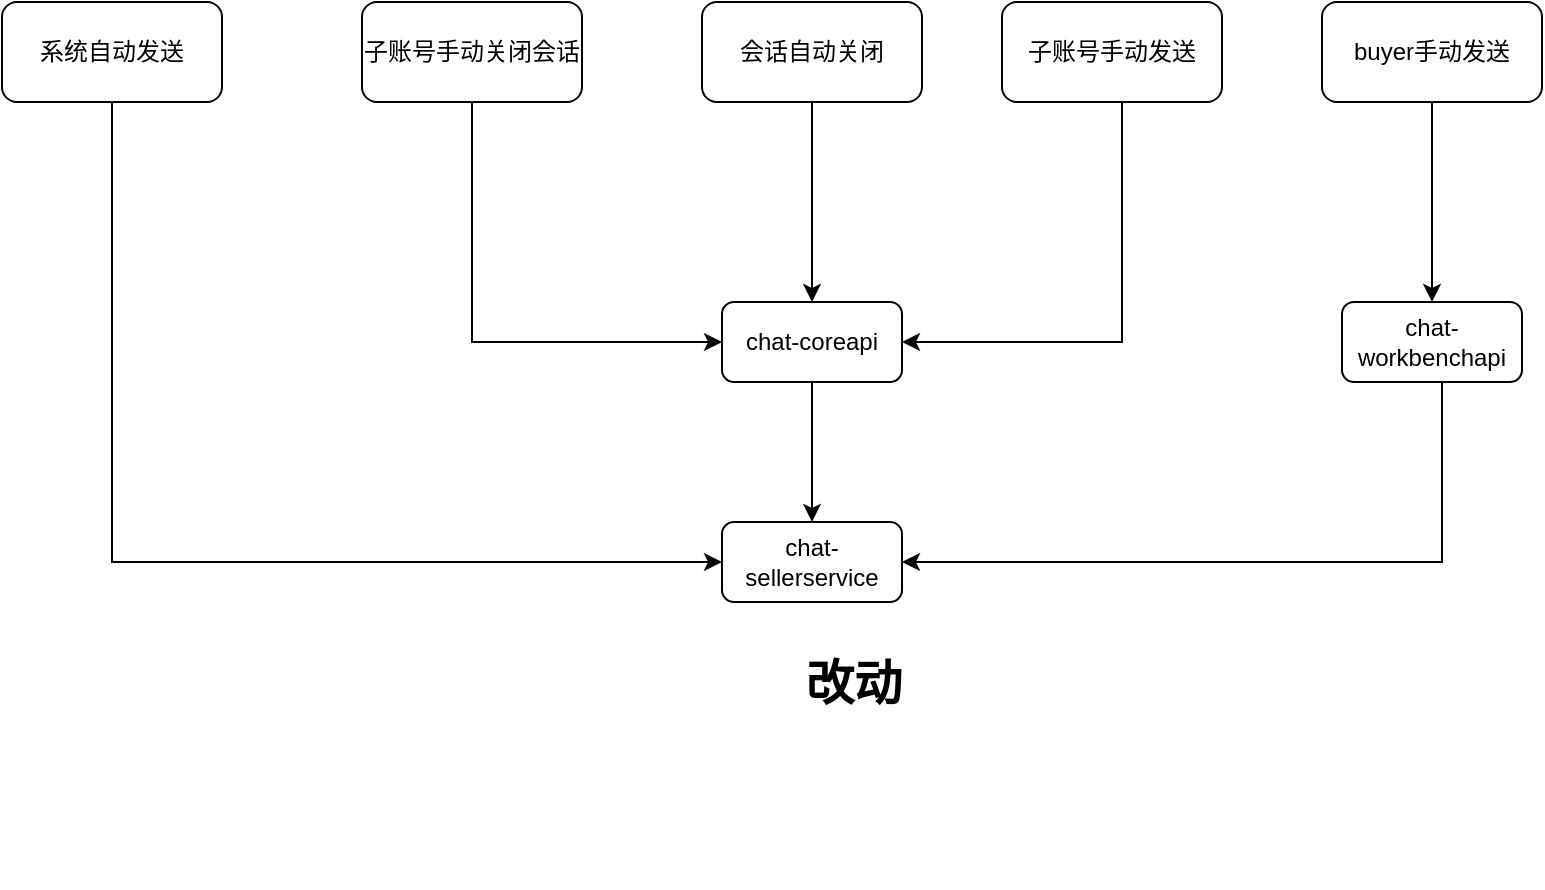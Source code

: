 <mxfile version="24.7.7">
  <diagram name="第 1 页" id="3dhMz6v0hWCxz4zPHJ2Z">
    <mxGraphModel dx="1306" dy="826" grid="1" gridSize="10" guides="1" tooltips="1" connect="1" arrows="1" fold="1" page="1" pageScale="1" pageWidth="827" pageHeight="1169" math="0" shadow="0">
      <root>
        <mxCell id="0" />
        <mxCell id="1" parent="0" />
        <mxCell id="3WwESAYEbUexxhGEgflD-10" style="edgeStyle=orthogonalEdgeStyle;rounded=0;orthogonalLoop=1;jettySize=auto;html=1;entryX=0;entryY=0.5;entryDx=0;entryDy=0;" edge="1" parent="1" source="3WwESAYEbUexxhGEgflD-1" target="3WwESAYEbUexxhGEgflD-6">
          <mxGeometry relative="1" as="geometry">
            <Array as="points">
              <mxPoint x="345" y="330" />
            </Array>
          </mxGeometry>
        </mxCell>
        <mxCell id="3WwESAYEbUexxhGEgflD-1" value="子账号手动关闭会话" style="rounded=1;whiteSpace=wrap;html=1;" vertex="1" parent="1">
          <mxGeometry x="290" y="160" width="110" height="50" as="geometry" />
        </mxCell>
        <mxCell id="3WwESAYEbUexxhGEgflD-11" style="edgeStyle=orthogonalEdgeStyle;rounded=0;orthogonalLoop=1;jettySize=auto;html=1;" edge="1" parent="1" source="3WwESAYEbUexxhGEgflD-2" target="3WwESAYEbUexxhGEgflD-6">
          <mxGeometry relative="1" as="geometry" />
        </mxCell>
        <mxCell id="3WwESAYEbUexxhGEgflD-2" value="会话自动关闭" style="rounded=1;whiteSpace=wrap;html=1;" vertex="1" parent="1">
          <mxGeometry x="460" y="160" width="110" height="50" as="geometry" />
        </mxCell>
        <mxCell id="3WwESAYEbUexxhGEgflD-12" style="edgeStyle=orthogonalEdgeStyle;rounded=0;orthogonalLoop=1;jettySize=auto;html=1;entryX=0;entryY=0.5;entryDx=0;entryDy=0;" edge="1" parent="1" source="3WwESAYEbUexxhGEgflD-3" target="3WwESAYEbUexxhGEgflD-7">
          <mxGeometry relative="1" as="geometry">
            <Array as="points">
              <mxPoint x="165" y="440" />
            </Array>
          </mxGeometry>
        </mxCell>
        <mxCell id="3WwESAYEbUexxhGEgflD-3" value="系统自动发送" style="rounded=1;whiteSpace=wrap;html=1;" vertex="1" parent="1">
          <mxGeometry x="110" y="160" width="110" height="50" as="geometry" />
        </mxCell>
        <mxCell id="3WwESAYEbUexxhGEgflD-14" style="edgeStyle=orthogonalEdgeStyle;rounded=0;orthogonalLoop=1;jettySize=auto;html=1;entryX=1;entryY=0.5;entryDx=0;entryDy=0;" edge="1" parent="1" source="3WwESAYEbUexxhGEgflD-4" target="3WwESAYEbUexxhGEgflD-6">
          <mxGeometry relative="1" as="geometry">
            <Array as="points">
              <mxPoint x="670" y="330" />
            </Array>
          </mxGeometry>
        </mxCell>
        <mxCell id="3WwESAYEbUexxhGEgflD-4" value="子账号手动发送" style="rounded=1;whiteSpace=wrap;html=1;" vertex="1" parent="1">
          <mxGeometry x="610" y="160" width="110" height="50" as="geometry" />
        </mxCell>
        <mxCell id="3WwESAYEbUexxhGEgflD-16" style="edgeStyle=orthogonalEdgeStyle;rounded=0;orthogonalLoop=1;jettySize=auto;html=1;entryX=0.5;entryY=0;entryDx=0;entryDy=0;" edge="1" parent="1" source="3WwESAYEbUexxhGEgflD-5" target="3WwESAYEbUexxhGEgflD-15">
          <mxGeometry relative="1" as="geometry" />
        </mxCell>
        <mxCell id="3WwESAYEbUexxhGEgflD-5" value="buyer手动发送" style="rounded=1;whiteSpace=wrap;html=1;" vertex="1" parent="1">
          <mxGeometry x="770" y="160" width="110" height="50" as="geometry" />
        </mxCell>
        <mxCell id="3WwESAYEbUexxhGEgflD-13" style="edgeStyle=orthogonalEdgeStyle;rounded=0;orthogonalLoop=1;jettySize=auto;html=1;entryX=0.5;entryY=0;entryDx=0;entryDy=0;" edge="1" parent="1" source="3WwESAYEbUexxhGEgflD-6" target="3WwESAYEbUexxhGEgflD-7">
          <mxGeometry relative="1" as="geometry" />
        </mxCell>
        <mxCell id="3WwESAYEbUexxhGEgflD-6" value="chat-coreapi" style="rounded=1;whiteSpace=wrap;html=1;" vertex="1" parent="1">
          <mxGeometry x="470" y="310" width="90" height="40" as="geometry" />
        </mxCell>
        <mxCell id="3WwESAYEbUexxhGEgflD-7" value="chat-&lt;span style=&quot;color: rgba(0, 0, 0, 0); font-family: monospace; font-size: 0px; text-align: start; text-wrap: nowrap;&quot;&gt;%3CmxGraphModel%3E%3Croot%3E%3CmxCell%20id%3D%220%22%2F%3E%3CmxCell%20id%3D%221%22%20parent%3D%220%22%2F%3E%3CmxCell%20id%3D%222%22%20value%3D%22chat-coreapi%22%20style%3D%22rounded%3D1%3BwhiteSpace%3Dwrap%3Bhtml%3D1%3B%22%20vertex%3D%221%22%20parent%3D%221%22%3E%3CmxGeometry%20x%3D%22220%22%20y%3D%22300%22%20width%3D%2290%22%20height%3D%2240%22%20as%3D%22geometry%22%2F%3E%3C%2FmxCell%3E%3C%2Froot%3E%3C%2FmxGraphModel%3E&lt;/span&gt;sellerservice" style="rounded=1;whiteSpace=wrap;html=1;" vertex="1" parent="1">
          <mxGeometry x="470" y="420" width="90" height="40" as="geometry" />
        </mxCell>
        <mxCell id="3WwESAYEbUexxhGEgflD-17" style="edgeStyle=orthogonalEdgeStyle;rounded=0;orthogonalLoop=1;jettySize=auto;html=1;entryX=1;entryY=0.5;entryDx=0;entryDy=0;" edge="1" parent="1" source="3WwESAYEbUexxhGEgflD-15" target="3WwESAYEbUexxhGEgflD-7">
          <mxGeometry relative="1" as="geometry">
            <Array as="points">
              <mxPoint x="830" y="440" />
            </Array>
          </mxGeometry>
        </mxCell>
        <mxCell id="3WwESAYEbUexxhGEgflD-15" value="chat-workbenchapi" style="rounded=1;whiteSpace=wrap;html=1;" vertex="1" parent="1">
          <mxGeometry x="780" y="310" width="90" height="40" as="geometry" />
        </mxCell>
        <mxCell id="3WwESAYEbUexxhGEgflD-18" value="&lt;h1 style=&quot;margin-top: 0px;&quot;&gt;改动&lt;/h1&gt;" style="text;html=1;whiteSpace=wrap;overflow=hidden;rounded=0;" vertex="1" parent="1">
          <mxGeometry x="510" y="480" width="180" height="120" as="geometry" />
        </mxCell>
      </root>
    </mxGraphModel>
  </diagram>
</mxfile>
